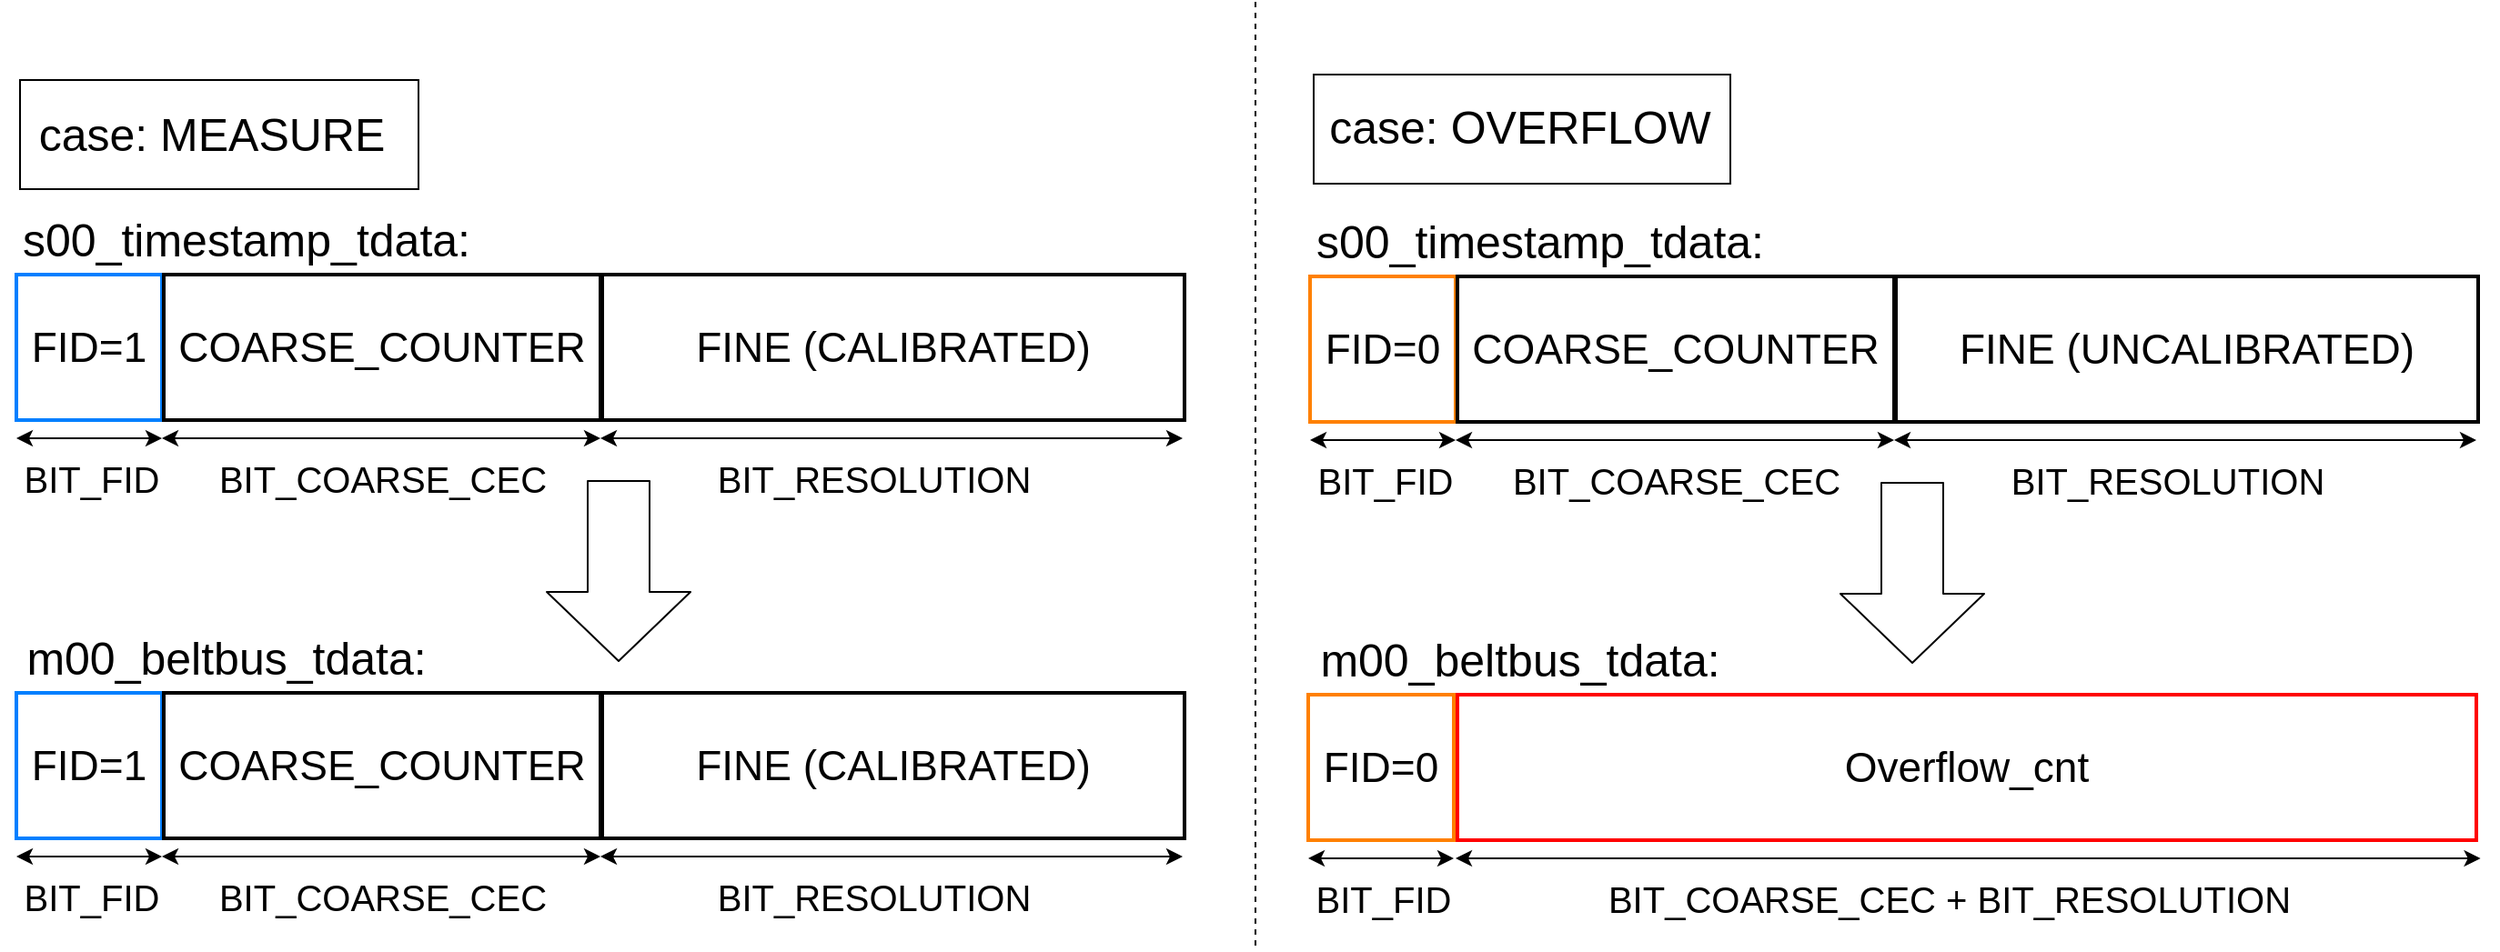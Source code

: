 <mxfile>
    <diagram id="w7tKw8dZLW4pmWy0C3Fn" name="Page-1">
        <mxGraphModel dx="1405" dy="727" grid="1" gridSize="10" guides="1" tooltips="1" connect="1" arrows="1" fold="1" page="1" pageScale="1" pageWidth="850" pageHeight="1100" math="0" shadow="0">
            <root>
                <mxCell id="0"/>
                <mxCell id="1" parent="0"/>
                <mxCell id="2" value="&lt;font style=&quot;font-size: 23px&quot;&gt;FID=1&lt;/font&gt;" style="whiteSpace=wrap;html=1;aspect=fixed;strokeColor=#007FFF;strokeWidth=2;" vertex="1" parent="1">
                    <mxGeometry x="79" y="260" width="80" height="80" as="geometry"/>
                </mxCell>
                <mxCell id="3" value="&lt;span style=&quot;font-size: 23px&quot;&gt;COARSE_COUNTER&lt;/span&gt;" style="rounded=0;whiteSpace=wrap;html=1;strokeColor=#000000;strokeWidth=2;" vertex="1" parent="1">
                    <mxGeometry x="160" y="260" width="240" height="80" as="geometry"/>
                </mxCell>
                <mxCell id="4" value="&lt;span style=&quot;font-size: 23px&quot;&gt;FINE (CALIBRATED)&lt;/span&gt;" style="rounded=0;whiteSpace=wrap;html=1;strokeColor=#000000;strokeWidth=2;" vertex="1" parent="1">
                    <mxGeometry x="401" y="260" width="320" height="80" as="geometry"/>
                </mxCell>
                <mxCell id="5" value="" style="shape=flexArrow;endArrow=classic;html=1;endWidth=44;endSize=12.33;width=34;fillColor=default;" edge="1" parent="1">
                    <mxGeometry width="50" height="50" relative="1" as="geometry">
                        <mxPoint x="410" y="373" as="sourcePoint"/>
                        <mxPoint x="410" y="473" as="targetPoint"/>
                    </mxGeometry>
                </mxCell>
                <mxCell id="6" value="&lt;span style=&quot;font-size: 23px&quot;&gt;FID=1&lt;/span&gt;" style="whiteSpace=wrap;html=1;aspect=fixed;strokeWidth=2;strokeColor=#007FFF;" vertex="1" parent="1">
                    <mxGeometry x="79" y="490" width="80" height="80" as="geometry"/>
                </mxCell>
                <mxCell id="7" value="&lt;span style=&quot;font-size: 23px&quot;&gt;COARSE_COUNTER&lt;/span&gt;" style="rounded=0;whiteSpace=wrap;html=1;strokeWidth=2;strokeColor=#000000;" vertex="1" parent="1">
                    <mxGeometry x="160" y="490" width="240" height="80" as="geometry"/>
                </mxCell>
                <mxCell id="8" value="&lt;span style=&quot;font-size: 23px&quot;&gt;FINE (CALIBRATED)&lt;/span&gt;" style="rounded=0;whiteSpace=wrap;html=1;strokeWidth=2;strokeColor=#000000;" vertex="1" parent="1">
                    <mxGeometry x="401" y="490" width="320" height="80" as="geometry"/>
                </mxCell>
                <mxCell id="9" value="" style="endArrow=none;dashed=1;html=1;" edge="1" parent="1">
                    <mxGeometry width="50" height="50" relative="1" as="geometry">
                        <mxPoint x="760" y="110" as="sourcePoint"/>
                        <mxPoint x="760" y="630" as="targetPoint"/>
                    </mxGeometry>
                </mxCell>
                <mxCell id="16" value="&lt;font style=&quot;font-size: 25px&quot;&gt;case: MEASURE&lt;/font&gt;" style="text;html=1;resizable=0;autosize=1;align=center;verticalAlign=middle;points=[];fillColor=none;strokeColor=none;rounded=0;" vertex="1" parent="1">
                    <mxGeometry x="81" y="172" width="210" height="20" as="geometry"/>
                </mxCell>
                <mxCell id="30" value="" style="rounded=0;whiteSpace=wrap;html=1;fontSize=25;fillColor=none;" vertex="1" parent="1">
                    <mxGeometry x="81" y="153" width="219" height="60" as="geometry"/>
                </mxCell>
                <mxCell id="33" value="s00_timestamp_tdata:" style="text;html=1;resizable=0;autosize=1;align=center;verticalAlign=middle;points=[];fillColor=none;strokeColor=none;rounded=0;fontSize=25;" vertex="1" parent="1">
                    <mxGeometry x="75" y="220" width="260" height="40" as="geometry"/>
                </mxCell>
                <mxCell id="34" value="m00_beltbus_tdata:" style="text;html=1;resizable=0;autosize=1;align=center;verticalAlign=middle;points=[];fillColor=none;strokeColor=none;rounded=0;fontSize=25;" vertex="1" parent="1">
                    <mxGeometry x="74" y="450" width="240" height="40" as="geometry"/>
                </mxCell>
                <mxCell id="37" value="" style="endArrow=classic;startArrow=classic;html=1;fontSize=23;fillColor=default;" edge="1" parent="1">
                    <mxGeometry width="50" height="50" relative="1" as="geometry">
                        <mxPoint x="79" y="350" as="sourcePoint"/>
                        <mxPoint x="159" y="350" as="targetPoint"/>
                    </mxGeometry>
                </mxCell>
                <mxCell id="38" value="&lt;font style=&quot;font-size: 20px&quot;&gt;BIT_FID&lt;/font&gt;" style="text;html=1;resizable=0;autosize=1;align=center;verticalAlign=middle;points=[];fillColor=none;strokeColor=none;rounded=0;fontSize=25;" vertex="1" parent="1">
                    <mxGeometry x="75" y="350" width="90" height="40" as="geometry"/>
                </mxCell>
                <mxCell id="39" value="" style="endArrow=classic;startArrow=classic;html=1;fontSize=23;fillColor=default;" edge="1" parent="1">
                    <mxGeometry width="50" height="50" relative="1" as="geometry">
                        <mxPoint x="159" y="350" as="sourcePoint"/>
                        <mxPoint x="400" y="350" as="targetPoint"/>
                    </mxGeometry>
                </mxCell>
                <mxCell id="40" value="" style="endArrow=classic;startArrow=classic;html=1;fontSize=23;fillColor=default;" edge="1" parent="1">
                    <mxGeometry width="50" height="50" relative="1" as="geometry">
                        <mxPoint x="400" y="350" as="sourcePoint"/>
                        <mxPoint x="720" y="350" as="targetPoint"/>
                    </mxGeometry>
                </mxCell>
                <mxCell id="41" value="&lt;font style=&quot;font-size: 20px&quot;&gt;BIT_COARSE_CEC&lt;/font&gt;" style="text;html=1;resizable=0;autosize=1;align=center;verticalAlign=middle;points=[];fillColor=none;strokeColor=none;rounded=0;fontSize=25;" vertex="1" parent="1">
                    <mxGeometry x="180" y="350" width="200" height="40" as="geometry"/>
                </mxCell>
                <mxCell id="42" value="&lt;font style=&quot;font-size: 20px&quot;&gt;BIT_RESOLUTION&lt;/font&gt;" style="text;html=1;resizable=0;autosize=1;align=center;verticalAlign=middle;points=[];fillColor=none;strokeColor=none;rounded=0;fontSize=25;" vertex="1" parent="1">
                    <mxGeometry x="455" y="350" width="190" height="40" as="geometry"/>
                </mxCell>
                <mxCell id="46" value="" style="endArrow=classic;startArrow=classic;html=1;fontSize=23;fillColor=default;" edge="1" parent="1">
                    <mxGeometry width="50" height="50" relative="1" as="geometry">
                        <mxPoint x="79" y="580.0" as="sourcePoint"/>
                        <mxPoint x="159" y="580.0" as="targetPoint"/>
                    </mxGeometry>
                </mxCell>
                <mxCell id="47" value="&lt;font style=&quot;font-size: 20px&quot;&gt;BIT_FID&lt;/font&gt;" style="text;html=1;resizable=0;autosize=1;align=center;verticalAlign=middle;points=[];fillColor=none;strokeColor=none;rounded=0;fontSize=25;" vertex="1" parent="1">
                    <mxGeometry x="75" y="580" width="90" height="40" as="geometry"/>
                </mxCell>
                <mxCell id="48" value="" style="endArrow=classic;startArrow=classic;html=1;fontSize=23;fillColor=default;" edge="1" parent="1">
                    <mxGeometry width="50" height="50" relative="1" as="geometry">
                        <mxPoint x="159" y="580.0" as="sourcePoint"/>
                        <mxPoint x="400" y="580.0" as="targetPoint"/>
                    </mxGeometry>
                </mxCell>
                <mxCell id="49" value="" style="endArrow=classic;startArrow=classic;html=1;fontSize=23;fillColor=default;" edge="1" parent="1">
                    <mxGeometry width="50" height="50" relative="1" as="geometry">
                        <mxPoint x="400" y="580.0" as="sourcePoint"/>
                        <mxPoint x="720" y="580.0" as="targetPoint"/>
                    </mxGeometry>
                </mxCell>
                <mxCell id="50" value="&lt;font style=&quot;font-size: 20px&quot;&gt;BIT_COARSE_CEC&lt;/font&gt;" style="text;html=1;resizable=0;autosize=1;align=center;verticalAlign=middle;points=[];fillColor=none;strokeColor=none;rounded=0;fontSize=25;" vertex="1" parent="1">
                    <mxGeometry x="180" y="580" width="200" height="40" as="geometry"/>
                </mxCell>
                <mxCell id="51" value="&lt;font style=&quot;font-size: 20px&quot;&gt;BIT_RESOLUTION&lt;/font&gt;" style="text;html=1;resizable=0;autosize=1;align=center;verticalAlign=middle;points=[];fillColor=none;strokeColor=none;rounded=0;fontSize=25;" vertex="1" parent="1">
                    <mxGeometry x="455" y="580" width="190" height="40" as="geometry"/>
                </mxCell>
                <mxCell id="29" value="&lt;font style=&quot;font-size: 25px&quot;&gt;case: OVERFLOW&lt;/font&gt;" style="text;html=1;resizable=0;autosize=1;align=center;verticalAlign=middle;points=[];fillColor=none;strokeColor=none;rounded=0;" vertex="1" parent="1">
                    <mxGeometry x="790" y="168" width="230" height="20" as="geometry"/>
                </mxCell>
                <mxCell id="31" value="" style="rounded=0;whiteSpace=wrap;html=1;fontSize=25;fillColor=none;" vertex="1" parent="1">
                    <mxGeometry x="792" y="150" width="229" height="60" as="geometry"/>
                </mxCell>
                <mxCell id="52" value="&lt;font style=&quot;font-size: 23px&quot;&gt;FID=0&lt;/font&gt;" style="whiteSpace=wrap;html=1;aspect=fixed;strokeColor=#FF8000;strokeWidth=2;" vertex="1" parent="1">
                    <mxGeometry x="790" y="261" width="80" height="80" as="geometry"/>
                </mxCell>
                <mxCell id="53" value="&lt;span style=&quot;font-size: 23px&quot;&gt;COARSE_COUNTER&lt;/span&gt;" style="rounded=0;whiteSpace=wrap;html=1;strokeColor=#000000;strokeWidth=2;" vertex="1" parent="1">
                    <mxGeometry x="871" y="261" width="240" height="80" as="geometry"/>
                </mxCell>
                <mxCell id="54" value="&lt;span style=&quot;font-size: 23px&quot;&gt;FINE (UNCALIBRATED)&lt;/span&gt;" style="rounded=0;whiteSpace=wrap;html=1;strokeColor=#000000;strokeWidth=2;" vertex="1" parent="1">
                    <mxGeometry x="1112" y="261" width="320" height="80" as="geometry"/>
                </mxCell>
                <mxCell id="55" value="" style="shape=flexArrow;endArrow=classic;html=1;endWidth=44;endSize=12.33;width=34;fillColor=default;" edge="1" parent="1">
                    <mxGeometry width="50" height="50" relative="1" as="geometry">
                        <mxPoint x="1121" y="374" as="sourcePoint"/>
                        <mxPoint x="1121" y="474" as="targetPoint"/>
                    </mxGeometry>
                </mxCell>
                <mxCell id="56" value="&lt;span style=&quot;font-size: 23px&quot;&gt;FID=0&lt;/span&gt;" style="whiteSpace=wrap;html=1;aspect=fixed;strokeWidth=2;strokeColor=#FF8000;" vertex="1" parent="1">
                    <mxGeometry x="789" y="491" width="80" height="80" as="geometry"/>
                </mxCell>
                <mxCell id="57" value="&lt;span style=&quot;font-size: 23px&quot;&gt;Overflow_cnt&lt;/span&gt;" style="rounded=0;whiteSpace=wrap;html=1;strokeWidth=2;strokeColor=#FF0000;" vertex="1" parent="1">
                    <mxGeometry x="871" y="491" width="560" height="80" as="geometry"/>
                </mxCell>
                <mxCell id="59" value="s00_timestamp_tdata:" style="text;html=1;resizable=0;autosize=1;align=center;verticalAlign=middle;points=[];fillColor=none;strokeColor=none;rounded=0;fontSize=25;" vertex="1" parent="1">
                    <mxGeometry x="786" y="221" width="260" height="40" as="geometry"/>
                </mxCell>
                <mxCell id="60" value="m00_beltbus_tdata:" style="text;html=1;resizable=0;autosize=1;align=center;verticalAlign=middle;points=[];fillColor=none;strokeColor=none;rounded=0;fontSize=25;" vertex="1" parent="1">
                    <mxGeometry x="785" y="451" width="240" height="40" as="geometry"/>
                </mxCell>
                <mxCell id="61" value="" style="endArrow=classic;startArrow=classic;html=1;fontSize=23;fillColor=default;" edge="1" parent="1">
                    <mxGeometry width="50" height="50" relative="1" as="geometry">
                        <mxPoint x="790" y="351" as="sourcePoint"/>
                        <mxPoint x="870" y="351" as="targetPoint"/>
                    </mxGeometry>
                </mxCell>
                <mxCell id="62" value="&lt;font style=&quot;font-size: 20px&quot;&gt;BIT_FID&lt;/font&gt;" style="text;html=1;resizable=0;autosize=1;align=center;verticalAlign=middle;points=[];fillColor=none;strokeColor=none;rounded=0;fontSize=25;" vertex="1" parent="1">
                    <mxGeometry x="786" y="351" width="90" height="40" as="geometry"/>
                </mxCell>
                <mxCell id="63" value="" style="endArrow=classic;startArrow=classic;html=1;fontSize=23;fillColor=default;" edge="1" parent="1">
                    <mxGeometry width="50" height="50" relative="1" as="geometry">
                        <mxPoint x="870" y="351" as="sourcePoint"/>
                        <mxPoint x="1111" y="351" as="targetPoint"/>
                    </mxGeometry>
                </mxCell>
                <mxCell id="64" value="" style="endArrow=classic;startArrow=classic;html=1;fontSize=23;fillColor=default;" edge="1" parent="1">
                    <mxGeometry width="50" height="50" relative="1" as="geometry">
                        <mxPoint x="1111" y="351" as="sourcePoint"/>
                        <mxPoint x="1431" y="351" as="targetPoint"/>
                    </mxGeometry>
                </mxCell>
                <mxCell id="65" value="&lt;font style=&quot;font-size: 20px&quot;&gt;BIT_COARSE_CEC&lt;/font&gt;" style="text;html=1;resizable=0;autosize=1;align=center;verticalAlign=middle;points=[];fillColor=none;strokeColor=none;rounded=0;fontSize=25;" vertex="1" parent="1">
                    <mxGeometry x="891" y="351" width="200" height="40" as="geometry"/>
                </mxCell>
                <mxCell id="66" value="&lt;font style=&quot;font-size: 20px&quot;&gt;BIT_RESOLUTION&lt;/font&gt;" style="text;html=1;resizable=0;autosize=1;align=center;verticalAlign=middle;points=[];fillColor=none;strokeColor=none;rounded=0;fontSize=25;" vertex="1" parent="1">
                    <mxGeometry x="1166" y="351" width="190" height="40" as="geometry"/>
                </mxCell>
                <mxCell id="67" value="" style="endArrow=classic;startArrow=classic;html=1;fontSize=23;fillColor=default;" edge="1" parent="1">
                    <mxGeometry width="50" height="50" relative="1" as="geometry">
                        <mxPoint x="789" y="581" as="sourcePoint"/>
                        <mxPoint x="869" y="581" as="targetPoint"/>
                    </mxGeometry>
                </mxCell>
                <mxCell id="68" value="&lt;font style=&quot;font-size: 20px&quot;&gt;BIT_FID&lt;/font&gt;" style="text;html=1;resizable=0;autosize=1;align=center;verticalAlign=middle;points=[];fillColor=none;strokeColor=none;rounded=0;fontSize=25;" vertex="1" parent="1">
                    <mxGeometry x="785" y="581" width="90" height="40" as="geometry"/>
                </mxCell>
                <mxCell id="69" value="" style="endArrow=classic;startArrow=classic;html=1;fontSize=23;fillColor=default;" edge="1" parent="1">
                    <mxGeometry width="50" height="50" relative="1" as="geometry">
                        <mxPoint x="870" y="581" as="sourcePoint"/>
                        <mxPoint x="1433.286" y="581" as="targetPoint"/>
                    </mxGeometry>
                </mxCell>
                <mxCell id="71" value="&lt;font style=&quot;font-size: 20px&quot;&gt;BIT_COARSE_CEC + BIT_RESOLUTION&lt;/font&gt;" style="text;html=1;resizable=0;autosize=1;align=center;verticalAlign=middle;points=[];fillColor=none;strokeColor=none;rounded=0;fontSize=25;" vertex="1" parent="1">
                    <mxGeometry x="946" y="581" width="390" height="40" as="geometry"/>
                </mxCell>
            </root>
        </mxGraphModel>
    </diagram>
</mxfile>
